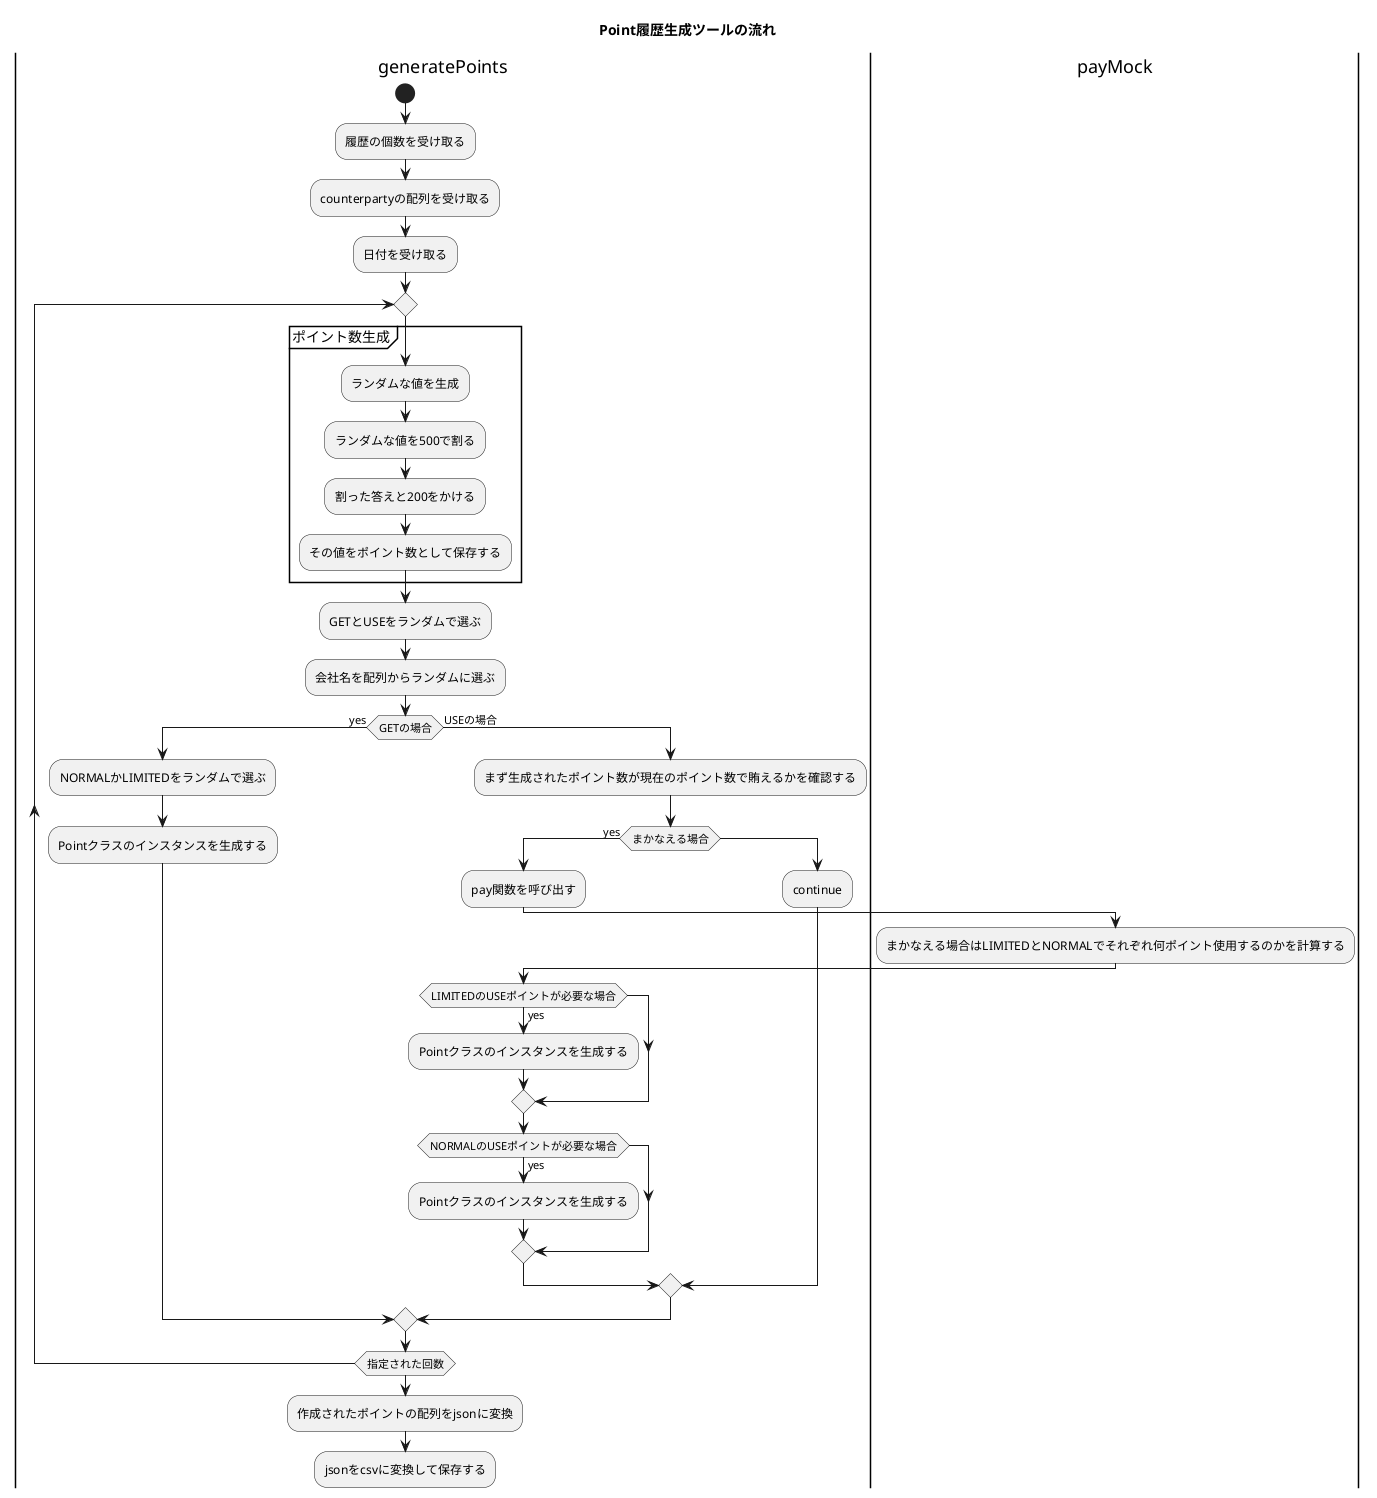 @startuml

title "Point履歴生成ツールの流れ"

|generatePoints|
start

:履歴の個数を受け取る;
:counterpartyの配列を受け取る;
:日付を受け取る;

repeat

  partition ポイント数生成 {
    :ランダムな値を生成;
    :ランダムな値を500で割る;
    :割った答えと200をかける;
    :その値をポイント数として保存する;
  }

  :GETとUSEをランダムで選ぶ;

  :会社名を配列からランダムに選ぶ;
  
  if (GETの場合) then (yes)
    :NORMALかLIMITEDをランダムで選ぶ;
    :Pointクラスのインスタンスを生成する;
  else (USEの場合)
    :まず生成されたポイント数が現在のポイント数で賄えるかを確認する;
    if (まかなえる場合) then (yes)
      :pay関数を呼び出す;
      |payMock|
      :まかなえる場合はLIMITEDとNORMALでそれぞれ何ポイント使用するのかを計算する;
      |generatePoints|
      if (LIMITEDのUSEポイントが必要な場合) then (yes)
        :Pointクラスのインスタンスを生成する;
      endif
      if (NORMALのUSEポイントが必要な場合) then (yes)
        :Pointクラスのインスタンスを生成する;
      endif
    else
      :continue;
    endif
  endif

repeat while(指定された回数)

:作成されたポイントの配列をjsonに変換;

:jsonをcsvに変換して保存する;

@enduml